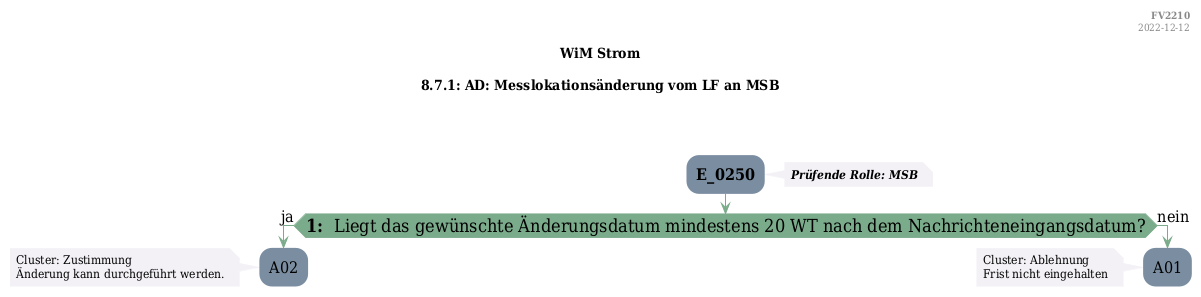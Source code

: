 @startuml
skinparam Shadowing false
skinparam NoteBorderColor #f3f1f6
skinparam NoteBackgroundColor #f3f1f6
skinparam NoteFontSize 12
skinparam ActivityBorderColor none
skinparam ActivityBackgroundColor #7a8da1
skinparam ActivityFontSize 16
skinparam ArrowColor #7aab8a
skinparam ArrowFontSize 16
skinparam ActivityDiamondBackgroundColor #7aab8a
skinparam ActivityDiamondBorderColor #7aab8a
skinparam ActivityDiamondFontSize 18
skinparam defaultFontName DejaVu Serif Condensed
skinparam ActivityEndColor #669580

header
<b>FV2210
2022-12-12
endheader

title
WiM Strom

8.7.1: AD: Messlokationsänderung vom LF an MSB



end title
:<b>E_0250</b>;
note right
<b><i>Prüfende Rolle: MSB
end note

if (<b>1: </b> Liegt das gewünschte Änderungsdatum mindestens 20 WT nach dem Nachrichteneingangsdatum?) then (ja)
    :A02;
    note left
        Cluster: Zustimmung
        Änderung kann durchgeführt werden.
    endnote
    kill;
else (nein)
    :A01;
    note left
        Cluster: Ablehnung
        Frist nicht eingehalten
    endnote
    kill;
endif

@enduml
